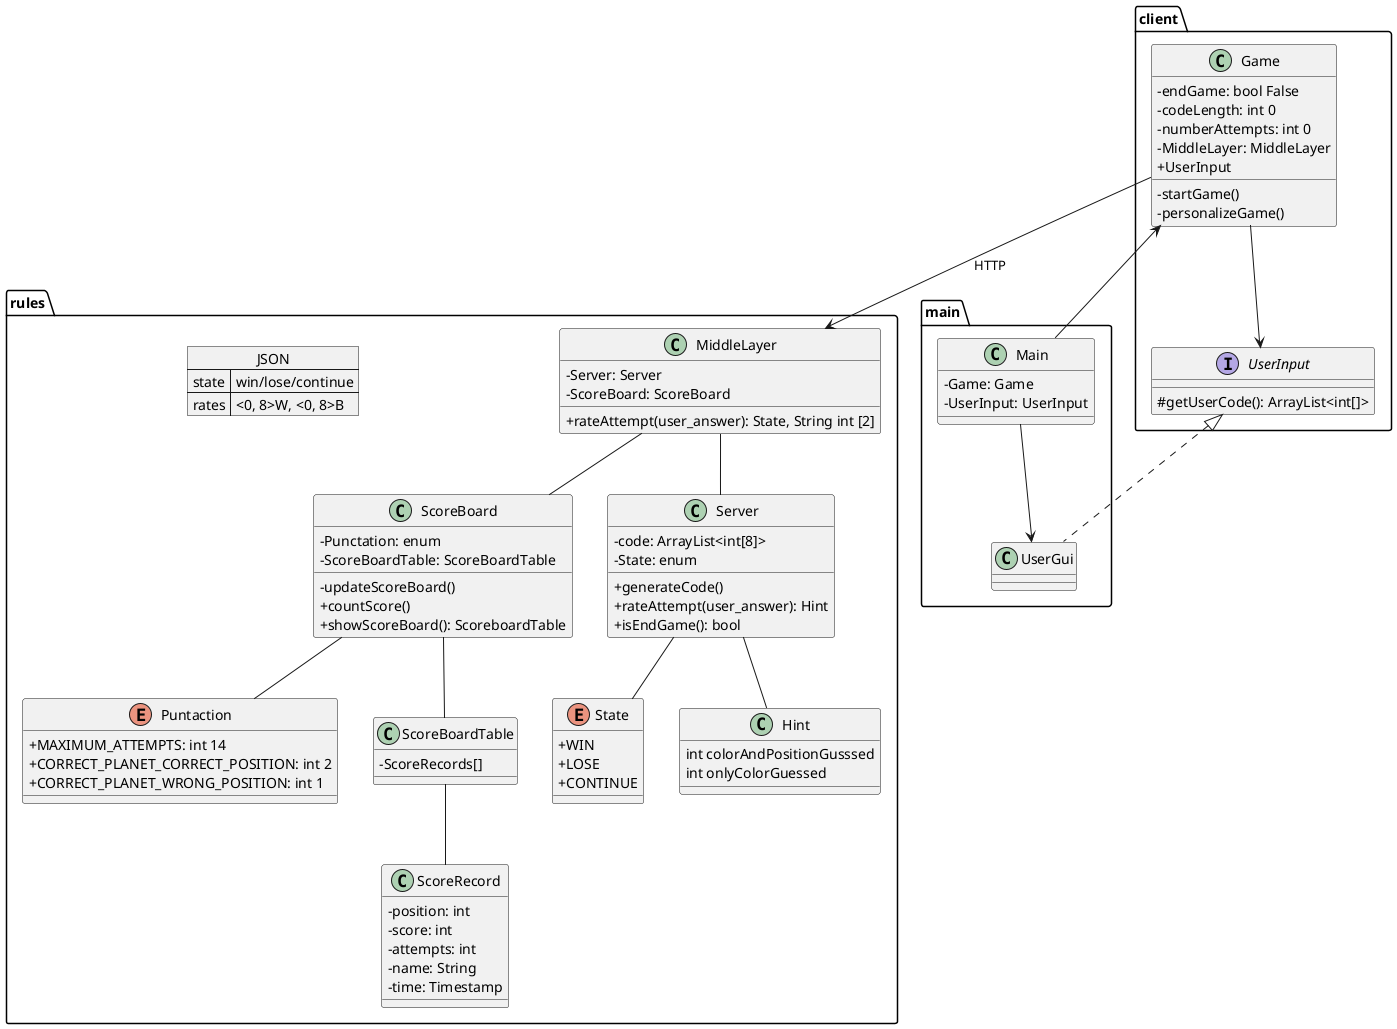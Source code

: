 @startuml
skinparam classAttributeIconSize 0
client.Game --> rules.MiddleLayer: HTTP
main.Main --> client.Game
main.Main --> main.UserGui
client.Game --> client.UserInput

package main {
  class UserGui implements client.UserInput {
  }

  class Main {
  -Game: Game
  -UserInput: UserInput
  }
}

package client {
  class Game {
    -endGame: bool False
    -codeLength: int 0
    -numberAttempts: int 0
    -MiddleLayer: MiddleLayer
    +UserInput
    -startGame()
    -personalizeGame()  
  }

  interface UserInput {
    #getUserCode(): ArrayList<int[]> 
  }
}

package rules {
  ScoreBoard -- Puntaction
  ScoreBoard -- ScoreBoardTable
  Server -- State
  MiddleLayer -- Server
  MiddleLayer -- ScoreBoard
  ScoreBoardTable -- ScoreRecord
  Server -- Hint

  class ScoreBoard {
    -Punctation: enum
    -ScoreBoardTable: ScoreBoardTable
    -updateScoreBoard()
    +countScore()
    +showScoreBoard(): ScoreboardTable
  }

  enum Puntaction {
    +MAXIMUM_ATTEMPTS: int 14
    +CORRECT_PLANET_CORRECT_POSITION: int 2
    +CORRECT_PLANET_WRONG_POSITION: int 1
 }

  class ScoreBoardTable {
    -ScoreRecords[]
  }

  class ScoreRecord {
    -position: int
    -score: int
    -attempts: int
    -name: String
    -time: Timestamp
  }

  class Server {
    -code: ArrayList<int[8]> 
    -State: enum
    +generateCode()  
    +rateAttempt(user_answer): Hint 
    +isEndGame(): bool
  }

  class Hint {
    int colorAndPositionGusssed
    int onlyColorGuessed
  }

  json JSON {
    "state":"win/lose/continue",
    "rates":"<0, 8>W, <0, 8>B"
  }

  enum State {
   +WIN
   +LOSE
   +CONTINUE
  }

  class MiddleLayer {
    -Server: Server
    -ScoreBoard: ScoreBoard
    +rateAttempt(user_answer): State, String int [2] 
  }
}

@enduml